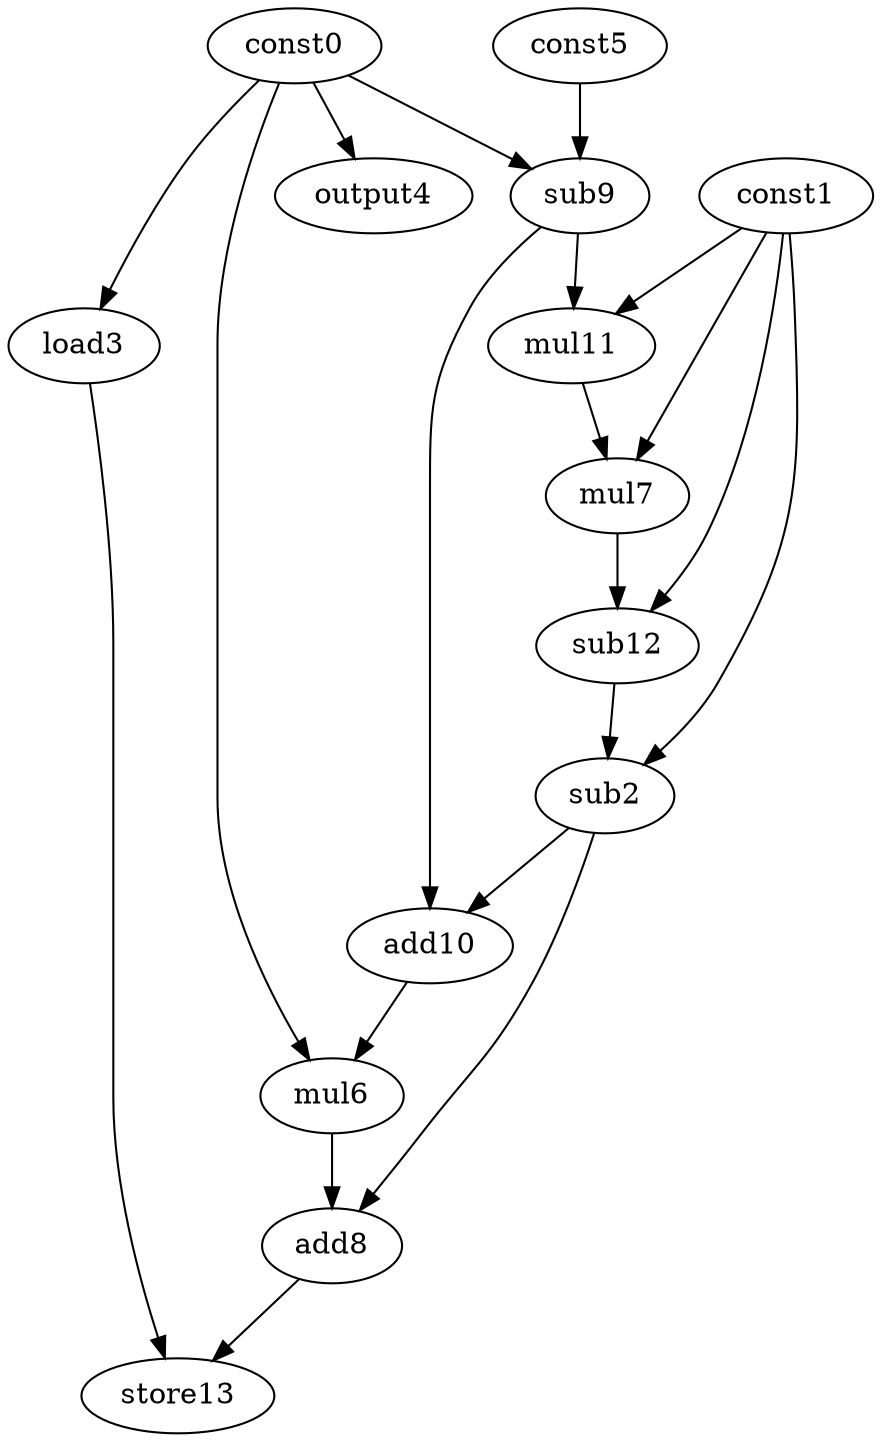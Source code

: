 digraph G { 
const0[opcode=const]; 
const1[opcode=const]; 
sub2[opcode=sub]; 
load3[opcode=load]; 
output4[opcode=output]; 
const5[opcode=const]; 
mul6[opcode=mul]; 
mul7[opcode=mul]; 
add8[opcode=add]; 
sub9[opcode=sub]; 
add10[opcode=add]; 
mul11[opcode=mul]; 
sub12[opcode=sub]; 
store13[opcode=store]; 
const0->load3[operand=0];
const0->output4[operand=0];
const0->sub9[operand=0];
const5->sub9[operand=1];
const1->mul11[operand=0];
sub9->mul11[operand=1];
const1->mul7[operand=0];
mul11->mul7[operand=1];
mul7->sub12[operand=0];
const1->sub12[operand=1];
const1->sub2[operand=0];
sub12->sub2[operand=1];
sub9->add10[operand=0];
sub2->add10[operand=1];
const0->mul6[operand=0];
add10->mul6[operand=1];
sub2->add8[operand=0];
mul6->add8[operand=1];
add8->store13[operand=0];
load3->store13[operand=1];
}
